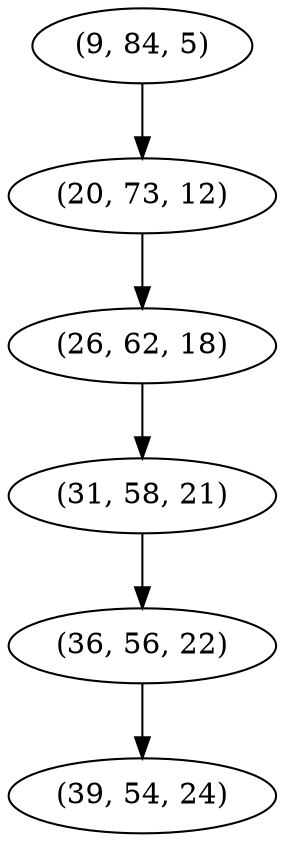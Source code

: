 digraph tree {
    "(9, 84, 5)";
    "(20, 73, 12)";
    "(26, 62, 18)";
    "(31, 58, 21)";
    "(36, 56, 22)";
    "(39, 54, 24)";
    "(9, 84, 5)" -> "(20, 73, 12)";
    "(20, 73, 12)" -> "(26, 62, 18)";
    "(26, 62, 18)" -> "(31, 58, 21)";
    "(31, 58, 21)" -> "(36, 56, 22)";
    "(36, 56, 22)" -> "(39, 54, 24)";
}
